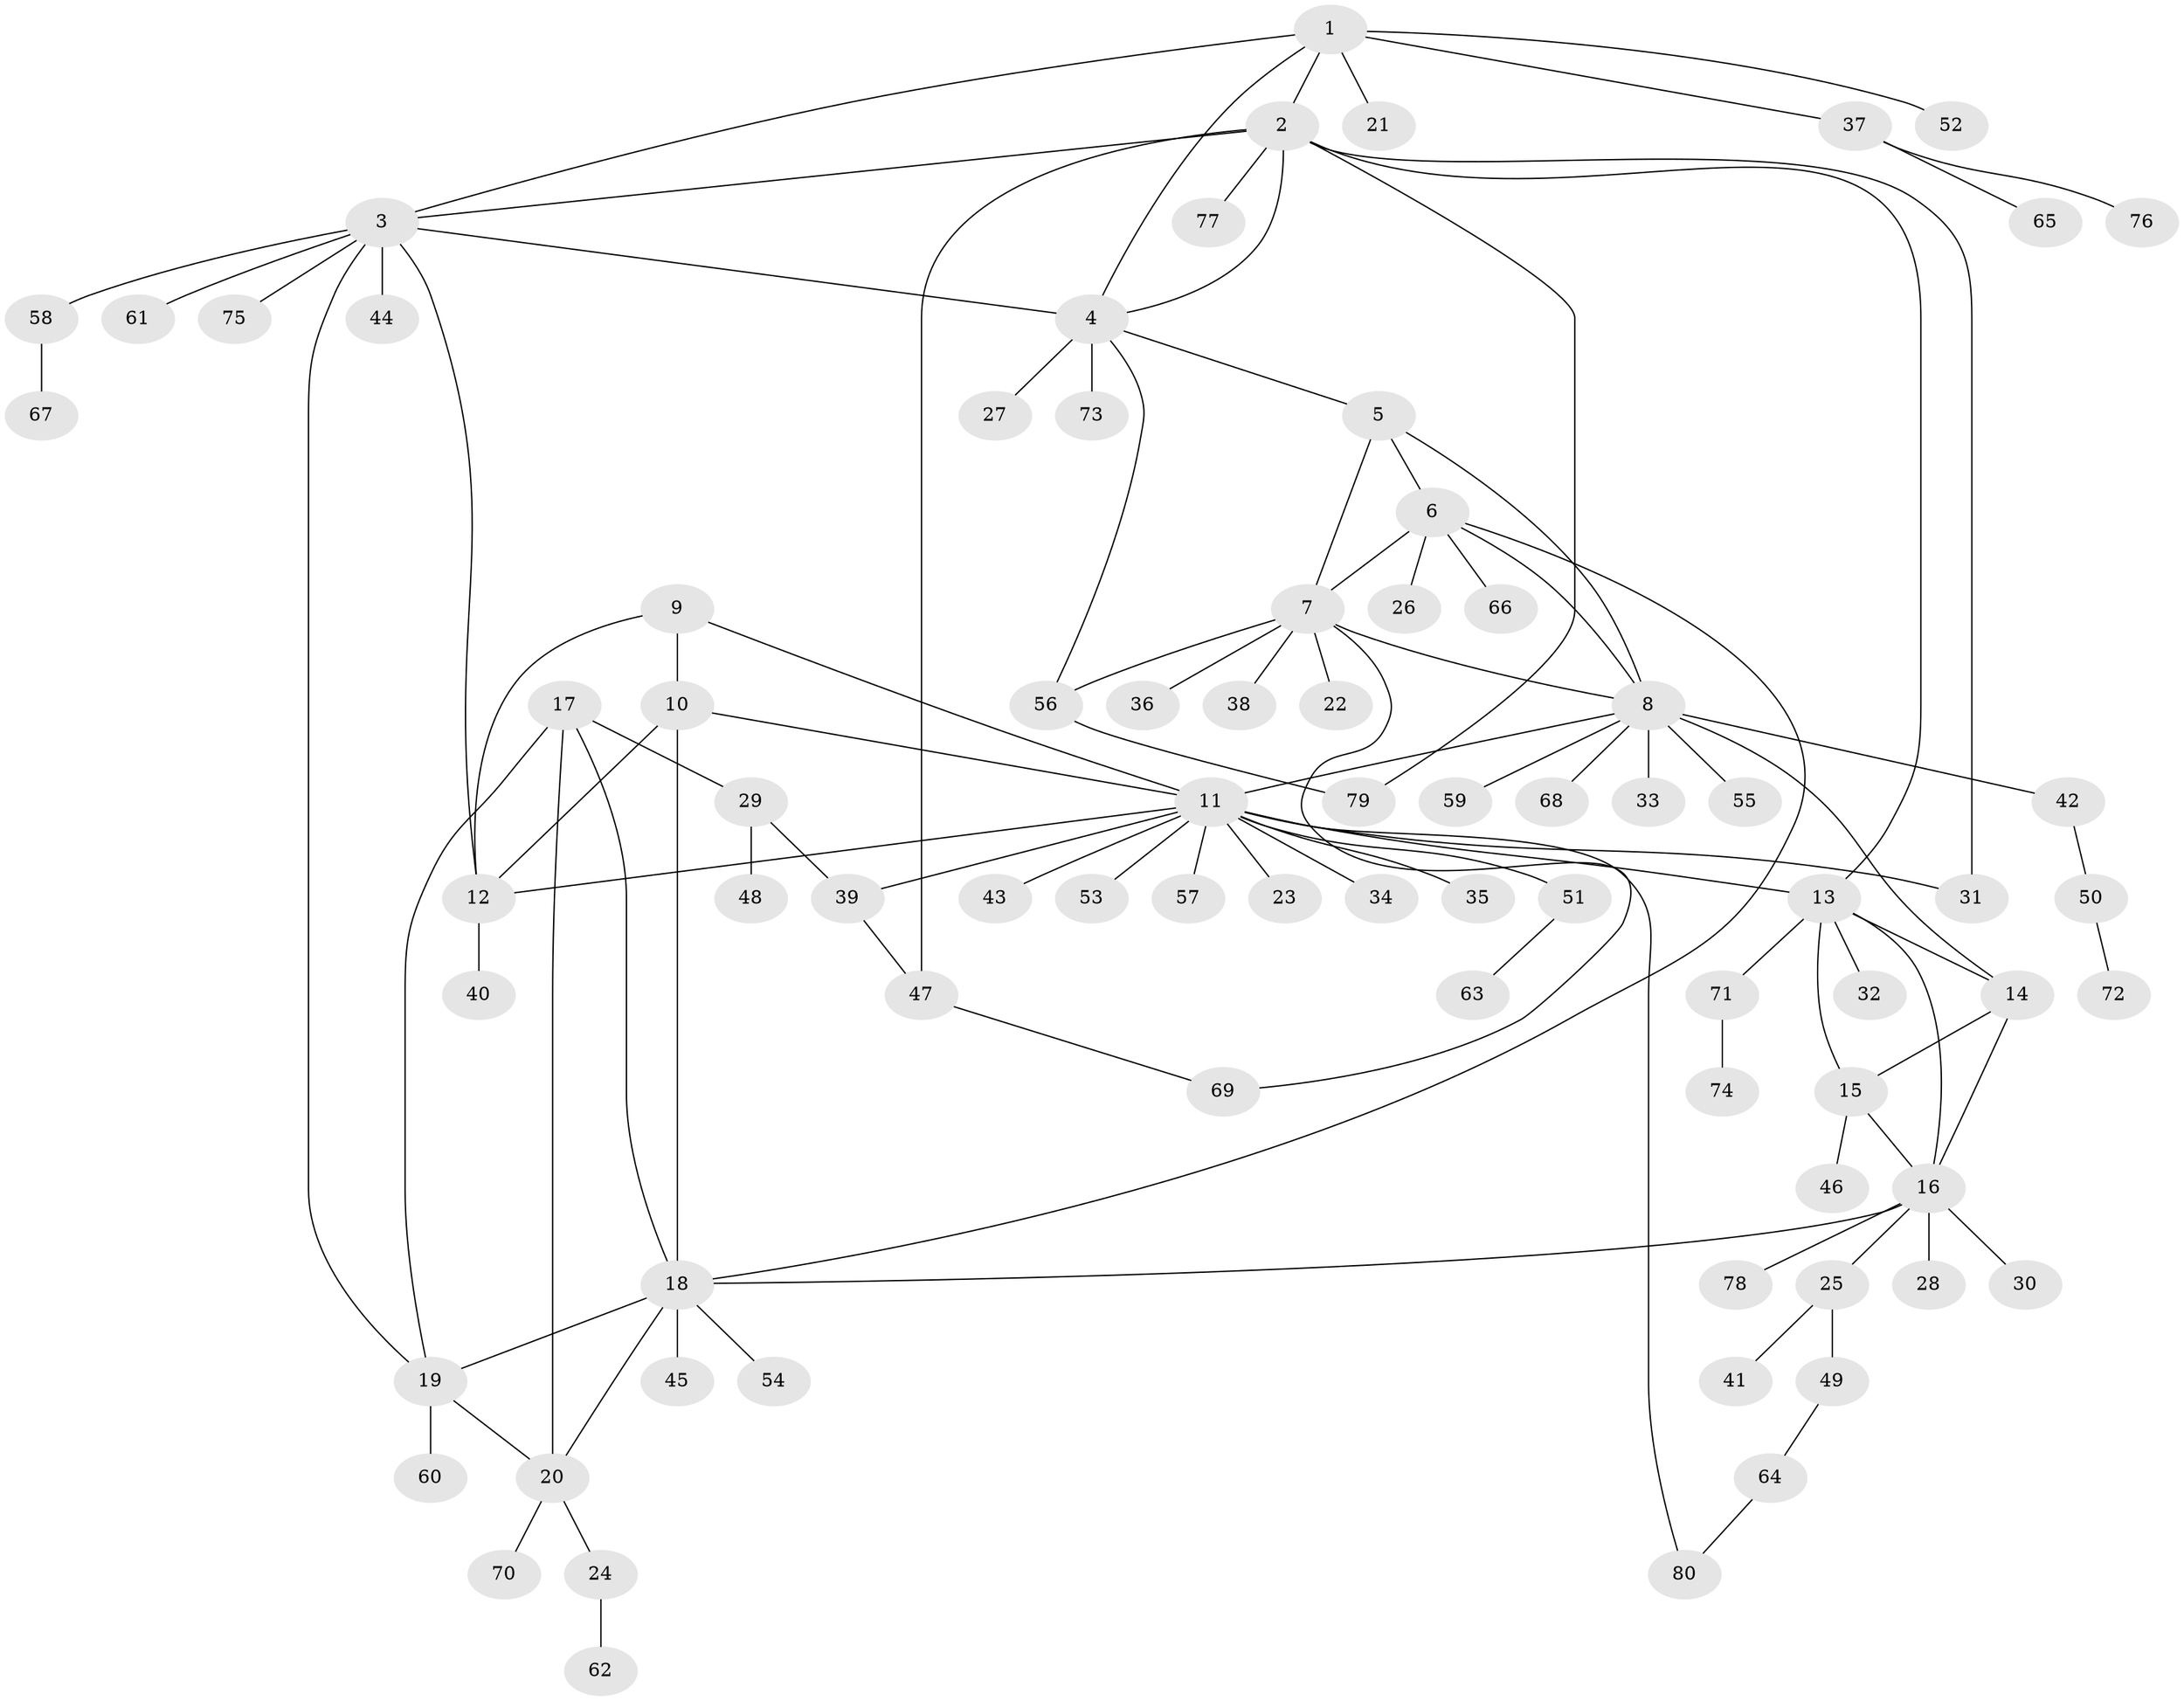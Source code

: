 // coarse degree distribution, {6: 0.041666666666666664, 4: 0.041666666666666664, 8: 0.041666666666666664, 2: 0.125, 5: 0.08333333333333333, 11: 0.041666666666666664, 3: 0.08333333333333333, 1: 0.5416666666666666}
// Generated by graph-tools (version 1.1) at 2025/19/03/04/25 18:19:32]
// undirected, 80 vertices, 107 edges
graph export_dot {
graph [start="1"]
  node [color=gray90,style=filled];
  1;
  2;
  3;
  4;
  5;
  6;
  7;
  8;
  9;
  10;
  11;
  12;
  13;
  14;
  15;
  16;
  17;
  18;
  19;
  20;
  21;
  22;
  23;
  24;
  25;
  26;
  27;
  28;
  29;
  30;
  31;
  32;
  33;
  34;
  35;
  36;
  37;
  38;
  39;
  40;
  41;
  42;
  43;
  44;
  45;
  46;
  47;
  48;
  49;
  50;
  51;
  52;
  53;
  54;
  55;
  56;
  57;
  58;
  59;
  60;
  61;
  62;
  63;
  64;
  65;
  66;
  67;
  68;
  69;
  70;
  71;
  72;
  73;
  74;
  75;
  76;
  77;
  78;
  79;
  80;
  1 -- 2;
  1 -- 3;
  1 -- 4;
  1 -- 21;
  1 -- 37;
  1 -- 52;
  2 -- 3;
  2 -- 4;
  2 -- 13;
  2 -- 31;
  2 -- 47;
  2 -- 77;
  2 -- 79;
  3 -- 4;
  3 -- 12;
  3 -- 19;
  3 -- 44;
  3 -- 58;
  3 -- 61;
  3 -- 75;
  4 -- 5;
  4 -- 27;
  4 -- 56;
  4 -- 73;
  5 -- 6;
  5 -- 7;
  5 -- 8;
  6 -- 7;
  6 -- 8;
  6 -- 18;
  6 -- 26;
  6 -- 66;
  7 -- 8;
  7 -- 22;
  7 -- 36;
  7 -- 38;
  7 -- 56;
  7 -- 69;
  8 -- 11;
  8 -- 14;
  8 -- 33;
  8 -- 42;
  8 -- 55;
  8 -- 59;
  8 -- 68;
  9 -- 10;
  9 -- 11;
  9 -- 12;
  10 -- 11;
  10 -- 12;
  10 -- 18;
  11 -- 12;
  11 -- 13;
  11 -- 23;
  11 -- 31;
  11 -- 34;
  11 -- 35;
  11 -- 39;
  11 -- 43;
  11 -- 51;
  11 -- 53;
  11 -- 57;
  11 -- 80;
  12 -- 40;
  13 -- 14;
  13 -- 15;
  13 -- 16;
  13 -- 32;
  13 -- 71;
  14 -- 15;
  14 -- 16;
  15 -- 16;
  15 -- 46;
  16 -- 18;
  16 -- 25;
  16 -- 28;
  16 -- 30;
  16 -- 78;
  17 -- 18;
  17 -- 19;
  17 -- 20;
  17 -- 29;
  18 -- 19;
  18 -- 20;
  18 -- 45;
  18 -- 54;
  19 -- 20;
  19 -- 60;
  20 -- 24;
  20 -- 70;
  24 -- 62;
  25 -- 41;
  25 -- 49;
  29 -- 39;
  29 -- 48;
  37 -- 65;
  37 -- 76;
  39 -- 47;
  42 -- 50;
  47 -- 69;
  49 -- 64;
  50 -- 72;
  51 -- 63;
  56 -- 79;
  58 -- 67;
  64 -- 80;
  71 -- 74;
}
